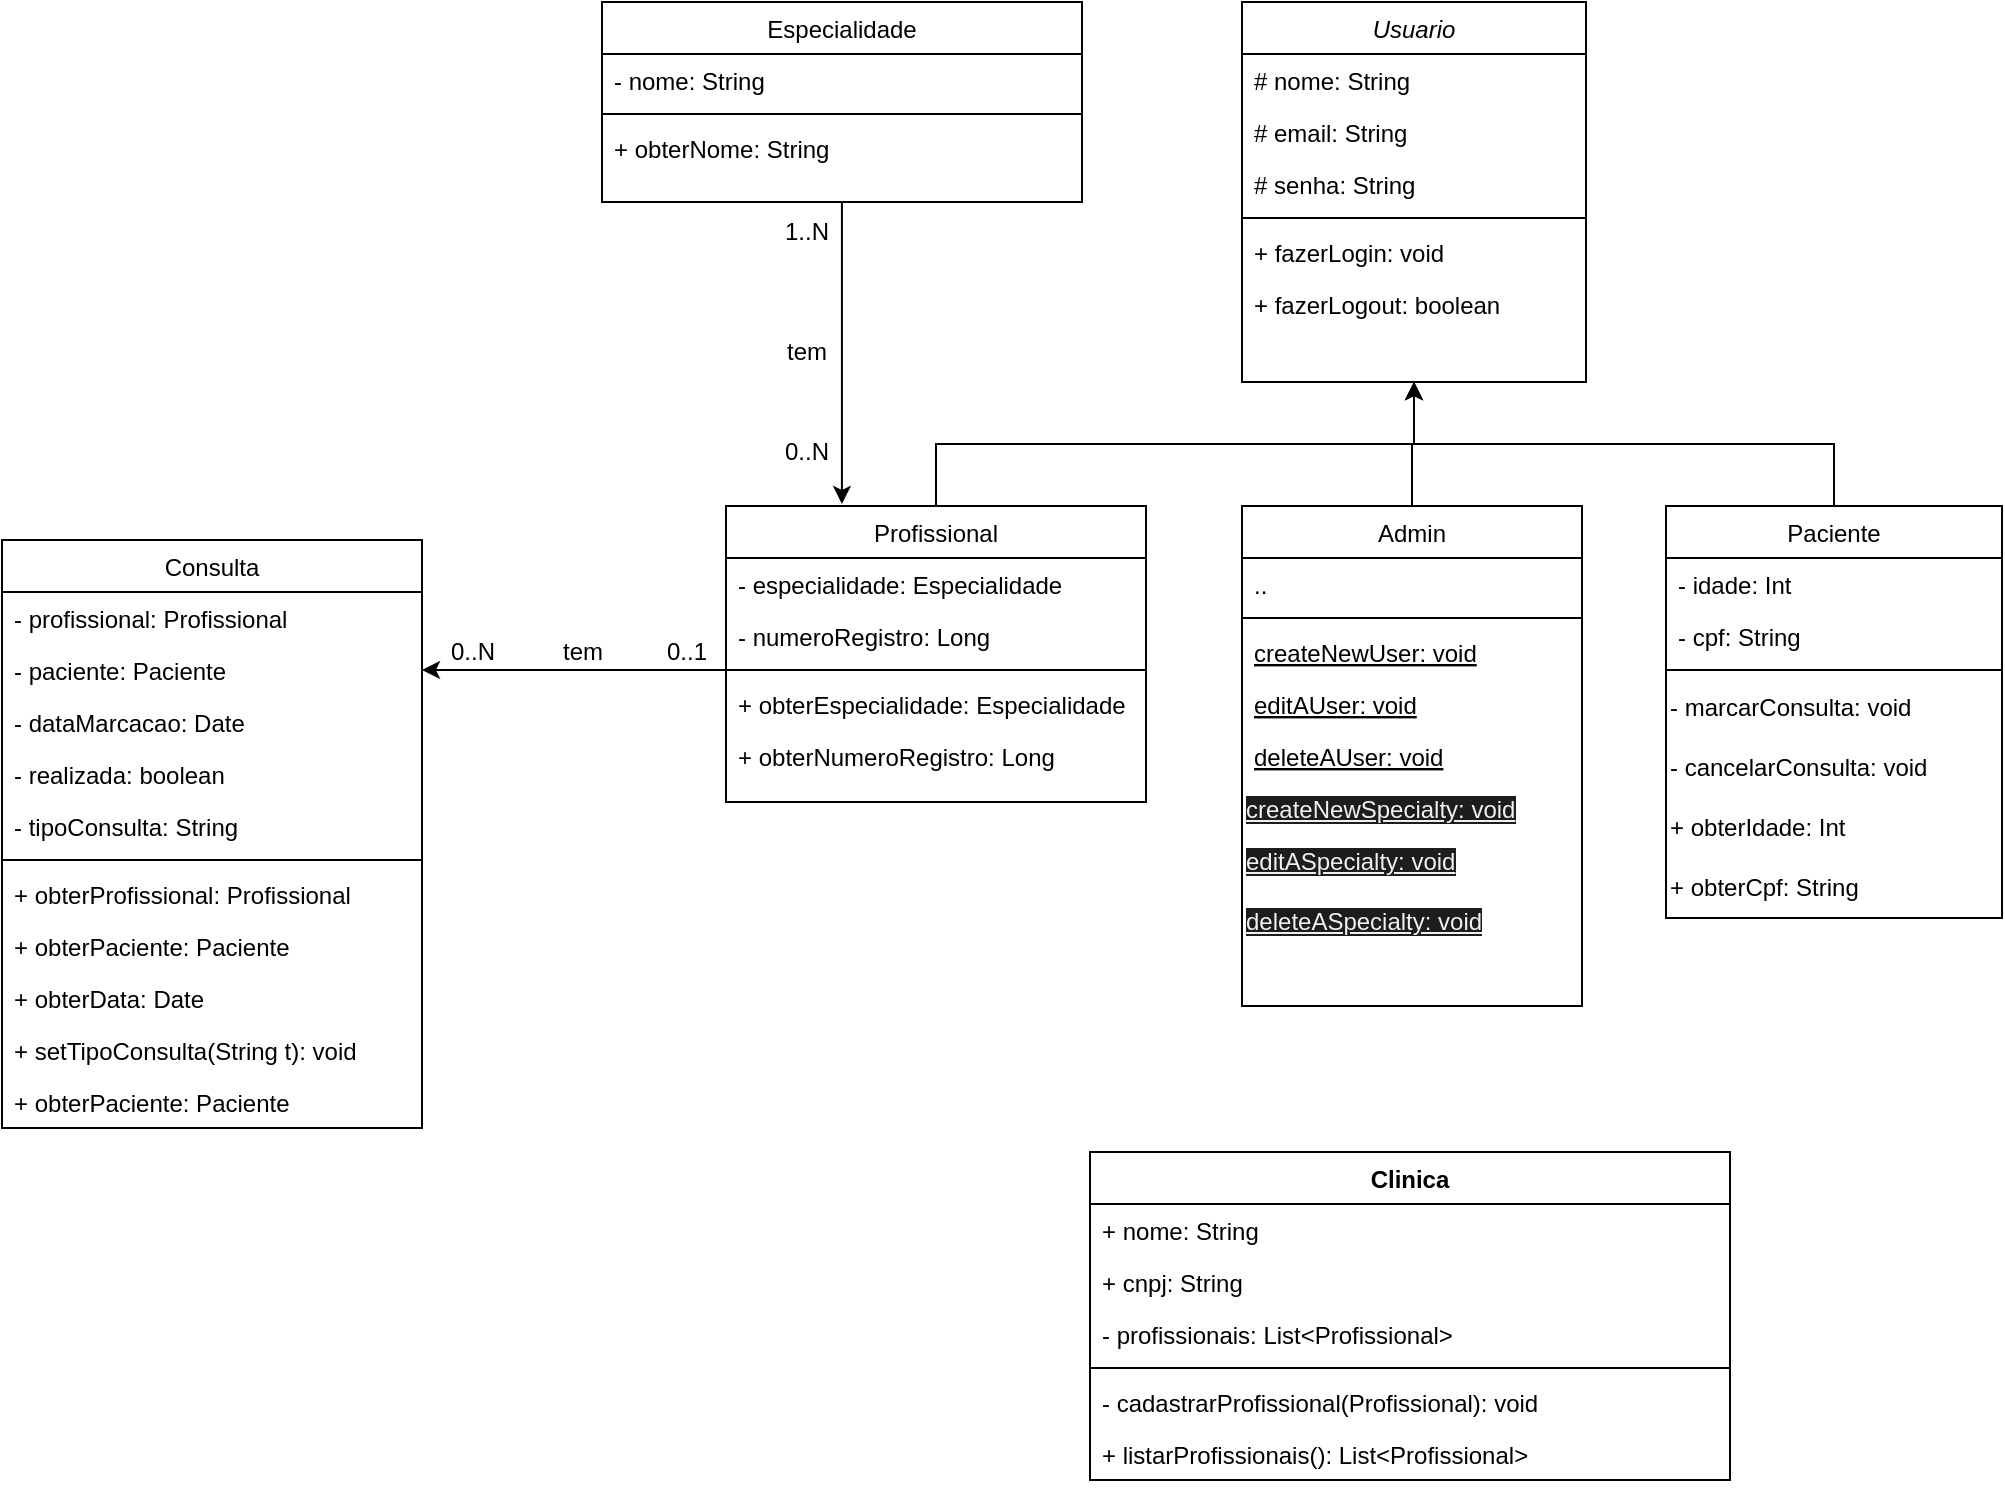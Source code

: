 <mxfile version="21.6.8" type="device">
  <diagram id="C5RBs43oDa-KdzZeNtuy" name="Page-1">
    <mxGraphModel dx="1564" dy="359" grid="1" gridSize="10" guides="1" tooltips="1" connect="1" arrows="1" fold="1" page="1" pageScale="1" pageWidth="827" pageHeight="1169" math="0" shadow="0">
      <root>
        <mxCell id="WIyWlLk6GJQsqaUBKTNV-0" />
        <mxCell id="WIyWlLk6GJQsqaUBKTNV-1" parent="WIyWlLk6GJQsqaUBKTNV-0" />
        <mxCell id="zkfFHV4jXpPFQw0GAbJ--0" value="Usuario" style="swimlane;fontStyle=2;align=center;verticalAlign=top;childLayout=stackLayout;horizontal=1;startSize=26;horizontalStack=0;resizeParent=1;resizeLast=0;collapsible=1;marginBottom=0;rounded=0;shadow=0;strokeWidth=1;" parent="WIyWlLk6GJQsqaUBKTNV-1" vertex="1">
          <mxGeometry x="330" y="10" width="172" height="190" as="geometry">
            <mxRectangle x="220" y="120" width="160" height="26" as="alternateBounds" />
          </mxGeometry>
        </mxCell>
        <mxCell id="zkfFHV4jXpPFQw0GAbJ--1" value="# nome: String&#xa;" style="text;align=left;verticalAlign=top;spacingLeft=4;spacingRight=4;overflow=hidden;rotatable=0;points=[[0,0.5],[1,0.5]];portConstraint=eastwest;" parent="zkfFHV4jXpPFQw0GAbJ--0" vertex="1">
          <mxGeometry y="26" width="172" height="26" as="geometry" />
        </mxCell>
        <mxCell id="iw9Q5mtI_wV-XpBD978V-0" value="# email: String&#xa;" style="text;align=left;verticalAlign=top;spacingLeft=4;spacingRight=4;overflow=hidden;rotatable=0;points=[[0,0.5],[1,0.5]];portConstraint=eastwest;" parent="zkfFHV4jXpPFQw0GAbJ--0" vertex="1">
          <mxGeometry y="52" width="172" height="26" as="geometry" />
        </mxCell>
        <mxCell id="zkfFHV4jXpPFQw0GAbJ--3" value="# senha: String" style="text;align=left;verticalAlign=top;spacingLeft=4;spacingRight=4;overflow=hidden;rotatable=0;points=[[0,0.5],[1,0.5]];portConstraint=eastwest;rounded=0;shadow=0;html=0;" parent="zkfFHV4jXpPFQw0GAbJ--0" vertex="1">
          <mxGeometry y="78" width="172" height="26" as="geometry" />
        </mxCell>
        <mxCell id="zkfFHV4jXpPFQw0GAbJ--4" value="" style="line;html=1;strokeWidth=1;align=left;verticalAlign=middle;spacingTop=-1;spacingLeft=3;spacingRight=3;rotatable=0;labelPosition=right;points=[];portConstraint=eastwest;" parent="zkfFHV4jXpPFQw0GAbJ--0" vertex="1">
          <mxGeometry y="104" width="172" height="8" as="geometry" />
        </mxCell>
        <mxCell id="oFZszjIOEmXpLR5tDm6m-42" value="+ fazerLogin: void" style="text;align=left;verticalAlign=top;spacingLeft=4;spacingRight=4;overflow=hidden;rotatable=0;points=[[0,0.5],[1,0.5]];portConstraint=eastwest;" parent="zkfFHV4jXpPFQw0GAbJ--0" vertex="1">
          <mxGeometry y="112" width="172" height="26" as="geometry" />
        </mxCell>
        <mxCell id="zkfFHV4jXpPFQw0GAbJ--5" value="+ fazerLogout: boolean" style="text;align=left;verticalAlign=top;spacingLeft=4;spacingRight=4;overflow=hidden;rotatable=0;points=[[0,0.5],[1,0.5]];portConstraint=eastwest;" parent="zkfFHV4jXpPFQw0GAbJ--0" vertex="1">
          <mxGeometry y="138" width="172" height="26" as="geometry" />
        </mxCell>
        <mxCell id="iw9Q5mtI_wV-XpBD978V-14" style="edgeStyle=orthogonalEdgeStyle;rounded=0;orthogonalLoop=1;jettySize=auto;html=1;entryX=0.5;entryY=1;entryDx=0;entryDy=0;exitX=0.5;exitY=0;exitDx=0;exitDy=0;" parent="WIyWlLk6GJQsqaUBKTNV-1" source="zkfFHV4jXpPFQw0GAbJ--6" target="zkfFHV4jXpPFQw0GAbJ--0" edge="1">
          <mxGeometry relative="1" as="geometry" />
        </mxCell>
        <mxCell id="zkfFHV4jXpPFQw0GAbJ--6" value="Profissional" style="swimlane;fontStyle=0;align=center;verticalAlign=top;childLayout=stackLayout;horizontal=1;startSize=26;horizontalStack=0;resizeParent=1;resizeLast=0;collapsible=1;marginBottom=0;rounded=0;shadow=0;strokeWidth=1;" parent="WIyWlLk6GJQsqaUBKTNV-1" vertex="1">
          <mxGeometry x="72" y="262" width="210" height="148" as="geometry">
            <mxRectangle x="130" y="380" width="160" height="26" as="alternateBounds" />
          </mxGeometry>
        </mxCell>
        <mxCell id="zkfFHV4jXpPFQw0GAbJ--7" value="- especialidade: Especialidade" style="text;align=left;verticalAlign=top;spacingLeft=4;spacingRight=4;overflow=hidden;rotatable=0;points=[[0,0.5],[1,0.5]];portConstraint=eastwest;" parent="zkfFHV4jXpPFQw0GAbJ--6" vertex="1">
          <mxGeometry y="26" width="210" height="26" as="geometry" />
        </mxCell>
        <mxCell id="iw9Q5mtI_wV-XpBD978V-21" value="- numeroRegistro: Long" style="text;align=left;verticalAlign=top;spacingLeft=4;spacingRight=4;overflow=hidden;rotatable=0;points=[[0,0.5],[1,0.5]];portConstraint=eastwest;" parent="zkfFHV4jXpPFQw0GAbJ--6" vertex="1">
          <mxGeometry y="52" width="210" height="26" as="geometry" />
        </mxCell>
        <mxCell id="zkfFHV4jXpPFQw0GAbJ--9" value="" style="line;html=1;strokeWidth=1;align=left;verticalAlign=middle;spacingTop=-1;spacingLeft=3;spacingRight=3;rotatable=0;labelPosition=right;points=[];portConstraint=eastwest;" parent="zkfFHV4jXpPFQw0GAbJ--6" vertex="1">
          <mxGeometry y="78" width="210" height="8" as="geometry" />
        </mxCell>
        <mxCell id="iw9Q5mtI_wV-XpBD978V-15" value="+ obterEspecialidade: Especialidade" style="text;align=left;verticalAlign=top;spacingLeft=4;spacingRight=4;overflow=hidden;rotatable=0;points=[[0,0.5],[1,0.5]];portConstraint=eastwest;" parent="zkfFHV4jXpPFQw0GAbJ--6" vertex="1">
          <mxGeometry y="86" width="210" height="26" as="geometry" />
        </mxCell>
        <mxCell id="iw9Q5mtI_wV-XpBD978V-32" value="+ obterNumeroRegistro: Long" style="text;align=left;verticalAlign=top;spacingLeft=4;spacingRight=4;overflow=hidden;rotatable=0;points=[[0,0.5],[1,0.5]];portConstraint=eastwest;" parent="zkfFHV4jXpPFQw0GAbJ--6" vertex="1">
          <mxGeometry y="112" width="210" height="26" as="geometry" />
        </mxCell>
        <mxCell id="iw9Q5mtI_wV-XpBD978V-13" style="edgeStyle=orthogonalEdgeStyle;rounded=0;orthogonalLoop=1;jettySize=auto;html=1;entryX=0.5;entryY=1;entryDx=0;entryDy=0;exitX=0.5;exitY=0;exitDx=0;exitDy=0;" parent="WIyWlLk6GJQsqaUBKTNV-1" source="zkfFHV4jXpPFQw0GAbJ--13" target="zkfFHV4jXpPFQw0GAbJ--0" edge="1">
          <mxGeometry relative="1" as="geometry" />
        </mxCell>
        <mxCell id="zkfFHV4jXpPFQw0GAbJ--13" value="Paciente" style="swimlane;fontStyle=0;align=center;verticalAlign=top;childLayout=stackLayout;horizontal=1;startSize=26;horizontalStack=0;resizeParent=1;resizeLast=0;collapsible=1;marginBottom=0;rounded=0;shadow=0;strokeWidth=1;" parent="WIyWlLk6GJQsqaUBKTNV-1" vertex="1">
          <mxGeometry x="542" y="262" width="168" height="206" as="geometry">
            <mxRectangle x="340" y="380" width="170" height="26" as="alternateBounds" />
          </mxGeometry>
        </mxCell>
        <mxCell id="zkfFHV4jXpPFQw0GAbJ--14" value="- idade: Int" style="text;align=left;verticalAlign=top;spacingLeft=4;spacingRight=4;overflow=hidden;rotatable=0;points=[[0,0.5],[1,0.5]];portConstraint=eastwest;" parent="zkfFHV4jXpPFQw0GAbJ--13" vertex="1">
          <mxGeometry y="26" width="168" height="26" as="geometry" />
        </mxCell>
        <mxCell id="iw9Q5mtI_wV-XpBD978V-33" value="- cpf: String" style="text;align=left;verticalAlign=top;spacingLeft=4;spacingRight=4;overflow=hidden;rotatable=0;points=[[0,0.5],[1,0.5]];portConstraint=eastwest;" parent="zkfFHV4jXpPFQw0GAbJ--13" vertex="1">
          <mxGeometry y="52" width="168" height="26" as="geometry" />
        </mxCell>
        <mxCell id="zkfFHV4jXpPFQw0GAbJ--15" value="" style="line;html=1;strokeWidth=1;align=left;verticalAlign=middle;spacingTop=-1;spacingLeft=3;spacingRight=3;rotatable=0;labelPosition=right;points=[];portConstraint=eastwest;" parent="zkfFHV4jXpPFQw0GAbJ--13" vertex="1">
          <mxGeometry y="78" width="168" height="8" as="geometry" />
        </mxCell>
        <mxCell id="oFZszjIOEmXpLR5tDm6m-37" value="- marcarConsulta: void" style="text;strokeColor=none;align=left;fillColor=none;html=1;verticalAlign=middle;whiteSpace=wrap;rounded=0;" parent="zkfFHV4jXpPFQw0GAbJ--13" vertex="1">
          <mxGeometry y="86" width="168" height="30" as="geometry" />
        </mxCell>
        <mxCell id="oFZszjIOEmXpLR5tDm6m-38" value="- cancelarConsulta: void" style="text;strokeColor=none;align=left;fillColor=none;html=1;verticalAlign=middle;whiteSpace=wrap;rounded=0;" parent="zkfFHV4jXpPFQw0GAbJ--13" vertex="1">
          <mxGeometry y="116" width="168" height="30" as="geometry" />
        </mxCell>
        <mxCell id="iw9Q5mtI_wV-XpBD978V-36" value="+ obterIdade: Int" style="text;strokeColor=none;align=left;fillColor=none;html=1;verticalAlign=middle;whiteSpace=wrap;rounded=0;" parent="zkfFHV4jXpPFQw0GAbJ--13" vertex="1">
          <mxGeometry y="146" width="168" height="30" as="geometry" />
        </mxCell>
        <mxCell id="iw9Q5mtI_wV-XpBD978V-37" value="+ obterCpf: String" style="text;strokeColor=none;align=left;fillColor=none;html=1;verticalAlign=middle;whiteSpace=wrap;rounded=0;" parent="zkfFHV4jXpPFQw0GAbJ--13" vertex="1">
          <mxGeometry y="176" width="168" height="30" as="geometry" />
        </mxCell>
        <mxCell id="iw9Q5mtI_wV-XpBD978V-12" style="edgeStyle=orthogonalEdgeStyle;rounded=0;orthogonalLoop=1;jettySize=auto;html=1;entryX=0.5;entryY=1;entryDx=0;entryDy=0;" parent="WIyWlLk6GJQsqaUBKTNV-1" source="oFZszjIOEmXpLR5tDm6m-0" target="zkfFHV4jXpPFQw0GAbJ--0" edge="1">
          <mxGeometry relative="1" as="geometry" />
        </mxCell>
        <mxCell id="oFZszjIOEmXpLR5tDm6m-0" value="Admin" style="swimlane;fontStyle=0;align=center;verticalAlign=top;childLayout=stackLayout;horizontal=1;startSize=26;horizontalStack=0;resizeParent=1;resizeLast=0;collapsible=1;marginBottom=0;rounded=0;shadow=0;strokeWidth=1;" parent="WIyWlLk6GJQsqaUBKTNV-1" vertex="1">
          <mxGeometry x="330" y="262" width="170" height="250" as="geometry">
            <mxRectangle x="130" y="380" width="160" height="26" as="alternateBounds" />
          </mxGeometry>
        </mxCell>
        <mxCell id="oFZszjIOEmXpLR5tDm6m-1" value=".." style="text;align=left;verticalAlign=top;spacingLeft=4;spacingRight=4;overflow=hidden;rotatable=0;points=[[0,0.5],[1,0.5]];portConstraint=eastwest;" parent="oFZszjIOEmXpLR5tDm6m-0" vertex="1">
          <mxGeometry y="26" width="170" height="26" as="geometry" />
        </mxCell>
        <mxCell id="oFZszjIOEmXpLR5tDm6m-3" value="" style="line;html=1;strokeWidth=1;align=left;verticalAlign=middle;spacingTop=-1;spacingLeft=3;spacingRight=3;rotatable=0;labelPosition=right;points=[];portConstraint=eastwest;" parent="oFZszjIOEmXpLR5tDm6m-0" vertex="1">
          <mxGeometry y="52" width="170" height="8" as="geometry" />
        </mxCell>
        <mxCell id="oFZszjIOEmXpLR5tDm6m-4" value="createNewUser: void" style="text;align=left;verticalAlign=top;spacingLeft=4;spacingRight=4;overflow=hidden;rotatable=0;points=[[0,0.5],[1,0.5]];portConstraint=eastwest;fontStyle=4" parent="oFZszjIOEmXpLR5tDm6m-0" vertex="1">
          <mxGeometry y="60" width="170" height="26" as="geometry" />
        </mxCell>
        <mxCell id="oFZszjIOEmXpLR5tDm6m-43" value="editAUser: void" style="text;align=left;verticalAlign=top;spacingLeft=4;spacingRight=4;overflow=hidden;rotatable=0;points=[[0,0.5],[1,0.5]];portConstraint=eastwest;fontStyle=4" parent="oFZszjIOEmXpLR5tDm6m-0" vertex="1">
          <mxGeometry y="86" width="170" height="26" as="geometry" />
        </mxCell>
        <mxCell id="oFZszjIOEmXpLR5tDm6m-5" value="deleteAUser: void" style="text;align=left;verticalAlign=top;spacingLeft=4;spacingRight=4;overflow=hidden;rotatable=0;points=[[0,0.5],[1,0.5]];portConstraint=eastwest;fontStyle=4" parent="oFZszjIOEmXpLR5tDm6m-0" vertex="1">
          <mxGeometry y="112" width="170" height="26" as="geometry" />
        </mxCell>
        <mxCell id="oFZszjIOEmXpLR5tDm6m-44" value="&lt;span style=&quot;color: rgb(240, 240, 240); font-family: Helvetica; font-size: 12px; font-style: normal; font-variant-ligatures: normal; font-variant-caps: normal; font-weight: 400; letter-spacing: normal; orphans: 2; text-align: left; text-indent: 0px; text-transform: none; widows: 2; word-spacing: 0px; -webkit-text-stroke-width: 0px; background-color: rgb(27, 29, 30); text-decoration: underline; float: none; display: inline !important;&quot;&gt;createNewSpecialty: void&lt;/span&gt;" style="text;whiteSpace=wrap;html=1;" parent="oFZszjIOEmXpLR5tDm6m-0" vertex="1">
          <mxGeometry y="138" width="170" height="26" as="geometry" />
        </mxCell>
        <mxCell id="oFZszjIOEmXpLR5tDm6m-45" value="&lt;span style=&quot;color: rgb(240, 240, 240); font-family: Helvetica; font-size: 12px; font-style: normal; font-variant-ligatures: normal; font-variant-caps: normal; font-weight: 400; letter-spacing: normal; orphans: 2; text-align: left; text-indent: 0px; text-transform: none; widows: 2; word-spacing: 0px; -webkit-text-stroke-width: 0px; background-color: rgb(27, 29, 30); text-decoration: underline; float: none; display: inline !important;&quot;&gt;editASpecialty: void&lt;/span&gt;" style="text;whiteSpace=wrap;html=1;" parent="oFZszjIOEmXpLR5tDm6m-0" vertex="1">
          <mxGeometry y="164" width="170" height="30" as="geometry" />
        </mxCell>
        <mxCell id="oFZszjIOEmXpLR5tDm6m-46" value="&lt;span style=&quot;color: rgb(240, 240, 240); font-family: Helvetica; font-size: 12px; font-style: normal; font-variant-ligatures: normal; font-variant-caps: normal; font-weight: 400; letter-spacing: normal; orphans: 2; text-align: left; text-indent: 0px; text-transform: none; widows: 2; word-spacing: 0px; -webkit-text-stroke-width: 0px; background-color: rgb(27, 29, 30); text-decoration: underline; float: none; display: inline !important;&quot;&gt;deleteASpecialty: void&lt;/span&gt;" style="text;whiteSpace=wrap;html=1;" parent="oFZszjIOEmXpLR5tDm6m-0" vertex="1">
          <mxGeometry y="194" width="170" height="30" as="geometry" />
        </mxCell>
        <mxCell id="oFZszjIOEmXpLR5tDm6m-12" value="Consulta" style="swimlane;fontStyle=0;align=center;verticalAlign=top;childLayout=stackLayout;horizontal=1;startSize=26;horizontalStack=0;resizeParent=1;resizeLast=0;collapsible=1;marginBottom=0;rounded=0;shadow=0;strokeWidth=1;" parent="WIyWlLk6GJQsqaUBKTNV-1" vertex="1">
          <mxGeometry x="-290" y="279" width="210" height="294" as="geometry">
            <mxRectangle x="550" y="140" width="160" height="26" as="alternateBounds" />
          </mxGeometry>
        </mxCell>
        <mxCell id="oFZszjIOEmXpLR5tDm6m-13" value="- profissional: Profissional" style="text;align=left;verticalAlign=top;spacingLeft=4;spacingRight=4;overflow=hidden;rotatable=0;points=[[0,0.5],[1,0.5]];portConstraint=eastwest;" parent="oFZszjIOEmXpLR5tDm6m-12" vertex="1">
          <mxGeometry y="26" width="210" height="26" as="geometry" />
        </mxCell>
        <mxCell id="oFZszjIOEmXpLR5tDm6m-14" value="- paciente: Paciente" style="text;align=left;verticalAlign=top;spacingLeft=4;spacingRight=4;overflow=hidden;rotatable=0;points=[[0,0.5],[1,0.5]];portConstraint=eastwest;rounded=0;shadow=0;html=0;" parent="oFZszjIOEmXpLR5tDm6m-12" vertex="1">
          <mxGeometry y="52" width="210" height="26" as="geometry" />
        </mxCell>
        <mxCell id="oFZszjIOEmXpLR5tDm6m-15" value="- dataMarcacao: Date" style="text;align=left;verticalAlign=top;spacingLeft=4;spacingRight=4;overflow=hidden;rotatable=0;points=[[0,0.5],[1,0.5]];portConstraint=eastwest;rounded=0;shadow=0;html=0;" parent="oFZszjIOEmXpLR5tDm6m-12" vertex="1">
          <mxGeometry y="78" width="210" height="26" as="geometry" />
        </mxCell>
        <mxCell id="iw9Q5mtI_wV-XpBD978V-27" value="- realizada: boolean" style="text;align=left;verticalAlign=top;spacingLeft=4;spacingRight=4;overflow=hidden;rotatable=0;points=[[0,0.5],[1,0.5]];portConstraint=eastwest;rounded=0;shadow=0;html=0;" parent="oFZszjIOEmXpLR5tDm6m-12" vertex="1">
          <mxGeometry y="104" width="210" height="26" as="geometry" />
        </mxCell>
        <mxCell id="iw9Q5mtI_wV-XpBD978V-34" value="- tipoConsulta: String" style="text;align=left;verticalAlign=top;spacingLeft=4;spacingRight=4;overflow=hidden;rotatable=0;points=[[0,0.5],[1,0.5]];portConstraint=eastwest;rounded=0;shadow=0;html=0;" parent="oFZszjIOEmXpLR5tDm6m-12" vertex="1">
          <mxGeometry y="130" width="210" height="26" as="geometry" />
        </mxCell>
        <mxCell id="oFZszjIOEmXpLR5tDm6m-18" value="" style="line;html=1;strokeWidth=1;align=left;verticalAlign=middle;spacingTop=-1;spacingLeft=3;spacingRight=3;rotatable=0;labelPosition=right;points=[];portConstraint=eastwest;" parent="oFZszjIOEmXpLR5tDm6m-12" vertex="1">
          <mxGeometry y="156" width="210" height="8" as="geometry" />
        </mxCell>
        <mxCell id="iw9Q5mtI_wV-XpBD978V-28" value="+ obterProfissional: Profissional" style="text;align=left;verticalAlign=top;spacingLeft=4;spacingRight=4;overflow=hidden;rotatable=0;points=[[0,0.5],[1,0.5]];portConstraint=eastwest;rounded=0;shadow=0;html=0;" parent="oFZszjIOEmXpLR5tDm6m-12" vertex="1">
          <mxGeometry y="164" width="210" height="26" as="geometry" />
        </mxCell>
        <mxCell id="iw9Q5mtI_wV-XpBD978V-29" value="+ obterPaciente: Paciente" style="text;align=left;verticalAlign=top;spacingLeft=4;spacingRight=4;overflow=hidden;rotatable=0;points=[[0,0.5],[1,0.5]];portConstraint=eastwest;rounded=0;shadow=0;html=0;" parent="oFZszjIOEmXpLR5tDm6m-12" vertex="1">
          <mxGeometry y="190" width="210" height="26" as="geometry" />
        </mxCell>
        <mxCell id="iw9Q5mtI_wV-XpBD978V-30" value="+ obterData: Date" style="text;align=left;verticalAlign=top;spacingLeft=4;spacingRight=4;overflow=hidden;rotatable=0;points=[[0,0.5],[1,0.5]];portConstraint=eastwest;rounded=0;shadow=0;html=0;" parent="oFZszjIOEmXpLR5tDm6m-12" vertex="1">
          <mxGeometry y="216" width="210" height="26" as="geometry" />
        </mxCell>
        <mxCell id="iw9Q5mtI_wV-XpBD978V-35" value="+ setTipoConsulta(String t): void" style="text;align=left;verticalAlign=top;spacingLeft=4;spacingRight=4;overflow=hidden;rotatable=0;points=[[0,0.5],[1,0.5]];portConstraint=eastwest;rounded=0;shadow=0;html=0;" parent="oFZszjIOEmXpLR5tDm6m-12" vertex="1">
          <mxGeometry y="242" width="210" height="26" as="geometry" />
        </mxCell>
        <mxCell id="iw9Q5mtI_wV-XpBD978V-31" value="+ obterPaciente: Paciente" style="text;align=left;verticalAlign=top;spacingLeft=4;spacingRight=4;overflow=hidden;rotatable=0;points=[[0,0.5],[1,0.5]];portConstraint=eastwest;rounded=0;shadow=0;html=0;" parent="oFZszjIOEmXpLR5tDm6m-12" vertex="1">
          <mxGeometry y="268" width="210" height="26" as="geometry" />
        </mxCell>
        <mxCell id="iw9Q5mtI_wV-XpBD978V-16" style="edgeStyle=orthogonalEdgeStyle;rounded=0;orthogonalLoop=1;jettySize=auto;html=1;entryX=0.276;entryY=-0.007;entryDx=0;entryDy=0;entryPerimeter=0;" parent="WIyWlLk6GJQsqaUBKTNV-1" source="oFZszjIOEmXpLR5tDm6m-25" target="zkfFHV4jXpPFQw0GAbJ--6" edge="1">
          <mxGeometry relative="1" as="geometry" />
        </mxCell>
        <mxCell id="oFZszjIOEmXpLR5tDm6m-25" value="Especialidade" style="swimlane;fontStyle=0;align=center;verticalAlign=top;childLayout=stackLayout;horizontal=1;startSize=26;horizontalStack=0;resizeParent=1;resizeLast=0;collapsible=1;marginBottom=0;rounded=0;shadow=0;strokeWidth=1;" parent="WIyWlLk6GJQsqaUBKTNV-1" vertex="1">
          <mxGeometry x="10" y="10" width="240" height="100" as="geometry">
            <mxRectangle x="550" y="140" width="160" height="26" as="alternateBounds" />
          </mxGeometry>
        </mxCell>
        <mxCell id="oFZszjIOEmXpLR5tDm6m-26" value="- nome: String" style="text;align=left;verticalAlign=top;spacingLeft=4;spacingRight=4;overflow=hidden;rotatable=0;points=[[0,0.5],[1,0.5]];portConstraint=eastwest;" parent="oFZszjIOEmXpLR5tDm6m-25" vertex="1">
          <mxGeometry y="26" width="240" height="26" as="geometry" />
        </mxCell>
        <mxCell id="oFZszjIOEmXpLR5tDm6m-31" value="" style="line;html=1;strokeWidth=1;align=left;verticalAlign=middle;spacingTop=-1;spacingLeft=3;spacingRight=3;rotatable=0;labelPosition=right;points=[];portConstraint=eastwest;" parent="oFZszjIOEmXpLR5tDm6m-25" vertex="1">
          <mxGeometry y="52" width="240" height="8" as="geometry" />
        </mxCell>
        <mxCell id="iw9Q5mtI_wV-XpBD978V-17" value="+ obterNome: String" style="text;align=left;verticalAlign=top;spacingLeft=4;spacingRight=4;overflow=hidden;rotatable=0;points=[[0,0.5],[1,0.5]];portConstraint=eastwest;" parent="oFZszjIOEmXpLR5tDm6m-25" vertex="1">
          <mxGeometry y="60" width="240" height="26" as="geometry" />
        </mxCell>
        <mxCell id="iw9Q5mtI_wV-XpBD978V-1" value="Clinica" style="swimlane;fontStyle=1;align=center;verticalAlign=top;childLayout=stackLayout;horizontal=1;startSize=26;horizontalStack=0;resizeParent=1;resizeParentMax=0;resizeLast=0;collapsible=1;marginBottom=0;whiteSpace=wrap;html=1;" parent="WIyWlLk6GJQsqaUBKTNV-1" vertex="1">
          <mxGeometry x="254" y="585" width="320" height="164" as="geometry" />
        </mxCell>
        <mxCell id="iw9Q5mtI_wV-XpBD978V-2" value="+ nome: String" style="text;strokeColor=none;fillColor=none;align=left;verticalAlign=top;spacingLeft=4;spacingRight=4;overflow=hidden;rotatable=0;points=[[0,0.5],[1,0.5]];portConstraint=eastwest;whiteSpace=wrap;html=1;" parent="iw9Q5mtI_wV-XpBD978V-1" vertex="1">
          <mxGeometry y="26" width="320" height="26" as="geometry" />
        </mxCell>
        <mxCell id="iw9Q5mtI_wV-XpBD978V-5" value="+ cnpj: String" style="text;strokeColor=none;fillColor=none;align=left;verticalAlign=top;spacingLeft=4;spacingRight=4;overflow=hidden;rotatable=0;points=[[0,0.5],[1,0.5]];portConstraint=eastwest;whiteSpace=wrap;html=1;" parent="iw9Q5mtI_wV-XpBD978V-1" vertex="1">
          <mxGeometry y="52" width="320" height="26" as="geometry" />
        </mxCell>
        <mxCell id="iw9Q5mtI_wV-XpBD978V-6" value="- profissionais: List&amp;lt;Profissional&amp;gt;&amp;nbsp;" style="text;strokeColor=none;fillColor=none;align=left;verticalAlign=top;spacingLeft=4;spacingRight=4;overflow=hidden;rotatable=0;points=[[0,0.5],[1,0.5]];portConstraint=eastwest;whiteSpace=wrap;html=1;" parent="iw9Q5mtI_wV-XpBD978V-1" vertex="1">
          <mxGeometry y="78" width="320" height="26" as="geometry" />
        </mxCell>
        <mxCell id="iw9Q5mtI_wV-XpBD978V-3" value="" style="line;strokeWidth=1;fillColor=none;align=left;verticalAlign=middle;spacingTop=-1;spacingLeft=3;spacingRight=3;rotatable=0;labelPosition=right;points=[];portConstraint=eastwest;strokeColor=inherit;" parent="iw9Q5mtI_wV-XpBD978V-1" vertex="1">
          <mxGeometry y="104" width="320" height="8" as="geometry" />
        </mxCell>
        <mxCell id="iw9Q5mtI_wV-XpBD978V-7" value="- cadastrarProfissional(Profissional): void" style="text;strokeColor=none;fillColor=none;align=left;verticalAlign=top;spacingLeft=4;spacingRight=4;overflow=hidden;rotatable=0;points=[[0,0.5],[1,0.5]];portConstraint=eastwest;whiteSpace=wrap;html=1;" parent="iw9Q5mtI_wV-XpBD978V-1" vertex="1">
          <mxGeometry y="112" width="320" height="26" as="geometry" />
        </mxCell>
        <mxCell id="iw9Q5mtI_wV-XpBD978V-4" value="+ listarProfissionais(): List&amp;lt;Profissional&amp;gt;" style="text;strokeColor=none;fillColor=none;align=left;verticalAlign=top;spacingLeft=4;spacingRight=4;overflow=hidden;rotatable=0;points=[[0,0.5],[1,0.5]];portConstraint=eastwest;whiteSpace=wrap;html=1;" parent="iw9Q5mtI_wV-XpBD978V-1" vertex="1">
          <mxGeometry y="138" width="320" height="26" as="geometry" />
        </mxCell>
        <mxCell id="iw9Q5mtI_wV-XpBD978V-18" value="tem" style="text;html=1;align=center;verticalAlign=middle;resizable=0;points=[];autosize=1;strokeColor=none;fillColor=none;" parent="WIyWlLk6GJQsqaUBKTNV-1" vertex="1">
          <mxGeometry x="92" y="170" width="40" height="30" as="geometry" />
        </mxCell>
        <mxCell id="iw9Q5mtI_wV-XpBD978V-19" value="0..N" style="text;html=1;align=center;verticalAlign=middle;resizable=0;points=[];autosize=1;strokeColor=none;fillColor=none;" parent="WIyWlLk6GJQsqaUBKTNV-1" vertex="1">
          <mxGeometry x="87" y="220" width="50" height="30" as="geometry" />
        </mxCell>
        <mxCell id="iw9Q5mtI_wV-XpBD978V-20" value="1..N" style="text;html=1;align=center;verticalAlign=middle;resizable=0;points=[];autosize=1;strokeColor=none;fillColor=none;" parent="WIyWlLk6GJQsqaUBKTNV-1" vertex="1">
          <mxGeometry x="87" y="110" width="50" height="30" as="geometry" />
        </mxCell>
        <mxCell id="iw9Q5mtI_wV-XpBD978V-23" style="edgeStyle=orthogonalEdgeStyle;rounded=0;orthogonalLoop=1;jettySize=auto;html=1;entryX=1;entryY=0.5;entryDx=0;entryDy=0;" parent="WIyWlLk6GJQsqaUBKTNV-1" source="zkfFHV4jXpPFQw0GAbJ--9" target="oFZszjIOEmXpLR5tDm6m-14" edge="1">
          <mxGeometry relative="1" as="geometry" />
        </mxCell>
        <mxCell id="iw9Q5mtI_wV-XpBD978V-24" value="tem" style="text;html=1;align=center;verticalAlign=middle;resizable=0;points=[];autosize=1;strokeColor=none;fillColor=none;" parent="WIyWlLk6GJQsqaUBKTNV-1" vertex="1">
          <mxGeometry x="-20" y="320" width="40" height="30" as="geometry" />
        </mxCell>
        <mxCell id="iw9Q5mtI_wV-XpBD978V-25" value="0..N" style="text;html=1;align=center;verticalAlign=middle;resizable=0;points=[];autosize=1;strokeColor=none;fillColor=none;" parent="WIyWlLk6GJQsqaUBKTNV-1" vertex="1">
          <mxGeometry x="-80" y="320" width="50" height="30" as="geometry" />
        </mxCell>
        <mxCell id="iw9Q5mtI_wV-XpBD978V-26" value="0..1" style="text;html=1;align=center;verticalAlign=middle;resizable=0;points=[];autosize=1;strokeColor=none;fillColor=none;" parent="WIyWlLk6GJQsqaUBKTNV-1" vertex="1">
          <mxGeometry x="32" y="320" width="40" height="30" as="geometry" />
        </mxCell>
      </root>
    </mxGraphModel>
  </diagram>
</mxfile>
